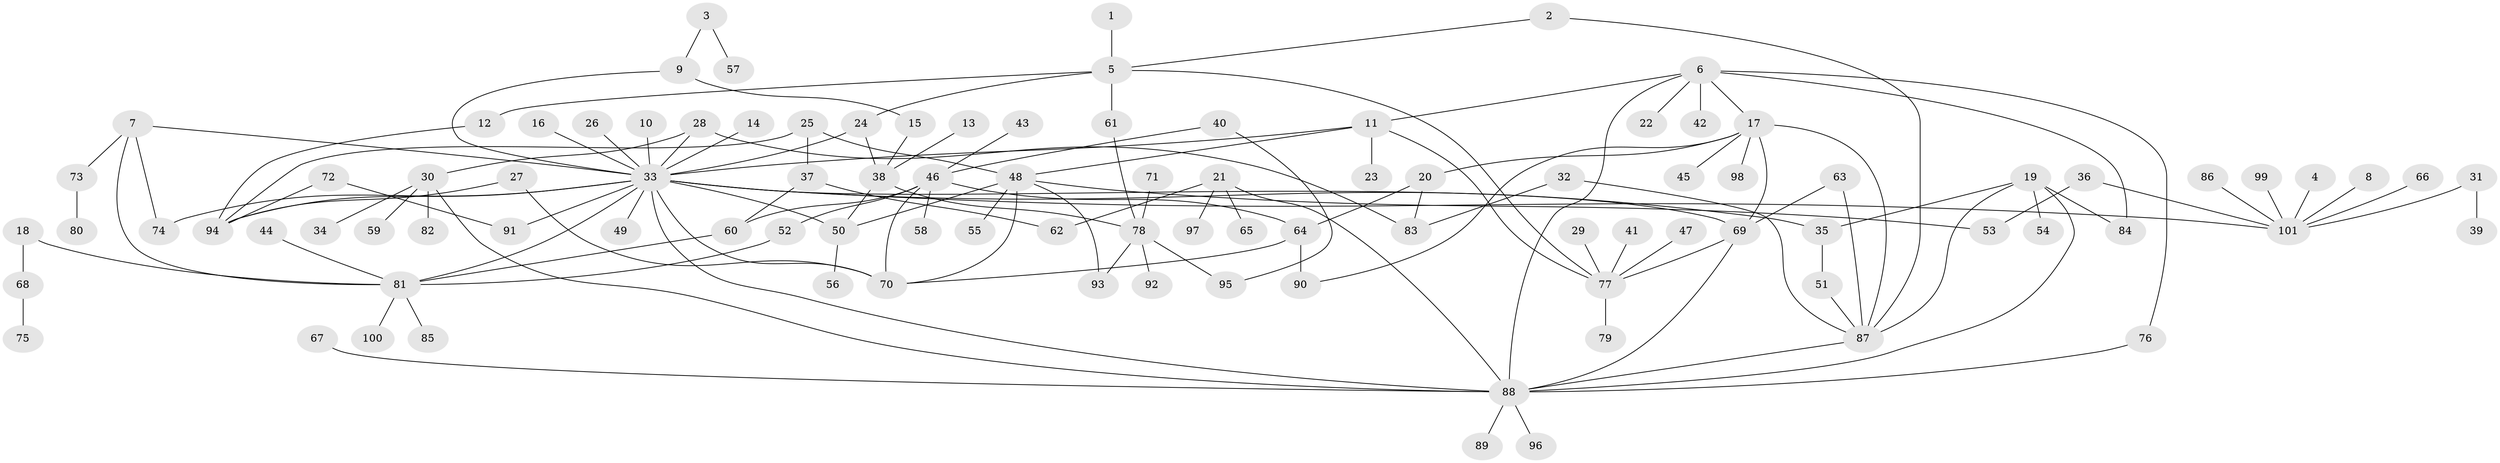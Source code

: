 // original degree distribution, {22: 0.006993006993006993, 4: 0.03496503496503497, 6: 0.03496503496503497, 7: 0.02097902097902098, 1: 0.5034965034965035, 2: 0.21678321678321677, 9: 0.013986013986013986, 8: 0.04195804195804196, 12: 0.006993006993006993, 5: 0.02097902097902098, 3: 0.0979020979020979}
// Generated by graph-tools (version 1.1) at 2025/36/03/04/25 23:36:43]
// undirected, 101 vertices, 137 edges
graph export_dot {
  node [color=gray90,style=filled];
  1;
  2;
  3;
  4;
  5;
  6;
  7;
  8;
  9;
  10;
  11;
  12;
  13;
  14;
  15;
  16;
  17;
  18;
  19;
  20;
  21;
  22;
  23;
  24;
  25;
  26;
  27;
  28;
  29;
  30;
  31;
  32;
  33;
  34;
  35;
  36;
  37;
  38;
  39;
  40;
  41;
  42;
  43;
  44;
  45;
  46;
  47;
  48;
  49;
  50;
  51;
  52;
  53;
  54;
  55;
  56;
  57;
  58;
  59;
  60;
  61;
  62;
  63;
  64;
  65;
  66;
  67;
  68;
  69;
  70;
  71;
  72;
  73;
  74;
  75;
  76;
  77;
  78;
  79;
  80;
  81;
  82;
  83;
  84;
  85;
  86;
  87;
  88;
  89;
  90;
  91;
  92;
  93;
  94;
  95;
  96;
  97;
  98;
  99;
  100;
  101;
  1 -- 5 [weight=1.0];
  2 -- 5 [weight=1.0];
  2 -- 87 [weight=1.0];
  3 -- 9 [weight=1.0];
  3 -- 57 [weight=1.0];
  4 -- 101 [weight=1.0];
  5 -- 12 [weight=1.0];
  5 -- 24 [weight=1.0];
  5 -- 61 [weight=1.0];
  5 -- 77 [weight=1.0];
  6 -- 11 [weight=1.0];
  6 -- 17 [weight=1.0];
  6 -- 22 [weight=1.0];
  6 -- 42 [weight=1.0];
  6 -- 76 [weight=1.0];
  6 -- 84 [weight=1.0];
  6 -- 88 [weight=1.0];
  7 -- 33 [weight=1.0];
  7 -- 73 [weight=1.0];
  7 -- 74 [weight=1.0];
  7 -- 81 [weight=1.0];
  8 -- 101 [weight=1.0];
  9 -- 15 [weight=1.0];
  9 -- 33 [weight=1.0];
  10 -- 33 [weight=1.0];
  11 -- 23 [weight=1.0];
  11 -- 33 [weight=1.0];
  11 -- 48 [weight=1.0];
  11 -- 77 [weight=1.0];
  12 -- 94 [weight=1.0];
  13 -- 38 [weight=1.0];
  14 -- 33 [weight=1.0];
  15 -- 38 [weight=1.0];
  16 -- 33 [weight=1.0];
  17 -- 20 [weight=1.0];
  17 -- 45 [weight=1.0];
  17 -- 69 [weight=1.0];
  17 -- 87 [weight=1.0];
  17 -- 90 [weight=1.0];
  17 -- 98 [weight=1.0];
  18 -- 68 [weight=1.0];
  18 -- 81 [weight=1.0];
  19 -- 35 [weight=1.0];
  19 -- 54 [weight=1.0];
  19 -- 84 [weight=1.0];
  19 -- 87 [weight=1.0];
  19 -- 88 [weight=1.0];
  20 -- 64 [weight=1.0];
  20 -- 83 [weight=1.0];
  21 -- 62 [weight=1.0];
  21 -- 65 [weight=1.0];
  21 -- 88 [weight=1.0];
  21 -- 97 [weight=1.0];
  24 -- 33 [weight=1.0];
  24 -- 38 [weight=1.0];
  25 -- 37 [weight=1.0];
  25 -- 48 [weight=1.0];
  25 -- 94 [weight=1.0];
  26 -- 33 [weight=1.0];
  27 -- 70 [weight=1.0];
  27 -- 94 [weight=1.0];
  28 -- 30 [weight=1.0];
  28 -- 33 [weight=1.0];
  28 -- 83 [weight=1.0];
  29 -- 77 [weight=1.0];
  30 -- 34 [weight=1.0];
  30 -- 59 [weight=1.0];
  30 -- 82 [weight=1.0];
  30 -- 88 [weight=1.0];
  31 -- 39 [weight=1.0];
  31 -- 101 [weight=1.0];
  32 -- 83 [weight=1.0];
  32 -- 87 [weight=1.0];
  33 -- 35 [weight=1.0];
  33 -- 49 [weight=1.0];
  33 -- 50 [weight=1.0];
  33 -- 69 [weight=1.0];
  33 -- 70 [weight=1.0];
  33 -- 74 [weight=1.0];
  33 -- 81 [weight=1.0];
  33 -- 88 [weight=1.0];
  33 -- 91 [weight=1.0];
  33 -- 94 [weight=1.0];
  33 -- 101 [weight=1.0];
  35 -- 51 [weight=1.0];
  36 -- 53 [weight=1.0];
  36 -- 101 [weight=1.0];
  37 -- 60 [weight=1.0];
  37 -- 62 [weight=1.0];
  38 -- 50 [weight=1.0];
  38 -- 78 [weight=1.0];
  40 -- 46 [weight=1.0];
  40 -- 95 [weight=1.0];
  41 -- 77 [weight=1.0];
  43 -- 46 [weight=1.0];
  44 -- 81 [weight=1.0];
  46 -- 52 [weight=1.0];
  46 -- 58 [weight=1.0];
  46 -- 60 [weight=1.0];
  46 -- 64 [weight=1.0];
  46 -- 70 [weight=1.0];
  47 -- 77 [weight=1.0];
  48 -- 50 [weight=1.0];
  48 -- 53 [weight=1.0];
  48 -- 55 [weight=1.0];
  48 -- 70 [weight=1.0];
  48 -- 93 [weight=1.0];
  50 -- 56 [weight=1.0];
  51 -- 87 [weight=1.0];
  52 -- 81 [weight=1.0];
  60 -- 81 [weight=1.0];
  61 -- 78 [weight=1.0];
  63 -- 69 [weight=1.0];
  63 -- 87 [weight=1.0];
  64 -- 70 [weight=1.0];
  64 -- 90 [weight=1.0];
  66 -- 101 [weight=1.0];
  67 -- 88 [weight=1.0];
  68 -- 75 [weight=1.0];
  69 -- 77 [weight=1.0];
  69 -- 88 [weight=1.0];
  71 -- 78 [weight=1.0];
  72 -- 91 [weight=1.0];
  72 -- 94 [weight=1.0];
  73 -- 80 [weight=1.0];
  76 -- 88 [weight=1.0];
  77 -- 79 [weight=1.0];
  78 -- 92 [weight=1.0];
  78 -- 93 [weight=1.0];
  78 -- 95 [weight=1.0];
  81 -- 85 [weight=1.0];
  81 -- 100 [weight=1.0];
  86 -- 101 [weight=1.0];
  87 -- 88 [weight=1.0];
  88 -- 89 [weight=1.0];
  88 -- 96 [weight=1.0];
  99 -- 101 [weight=1.0];
}
